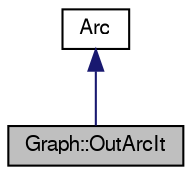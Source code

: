 digraph "Graph::OutArcIt"
{
 // LATEX_PDF_SIZE
  edge [fontname="FreeSans",fontsize="10",labelfontname="FreeSans",labelfontsize="10"];
  node [fontname="FreeSans",fontsize="10",shape=record];
  Node0 [label="Graph::OutArcIt",height=0.2,width=0.4,color="black", fillcolor="grey75", style="filled", fontcolor="black",tooltip="Iterator class for the outgoing arcs of a node."];
  Node1 -> Node0 [dir="back",color="midnightblue",fontsize="10",style="solid",fontname="FreeSans"];
  Node1 [label="Arc",height=0.2,width=0.4,color="black", fillcolor="white", style="filled",URL="$a04981.html",tooltip="The arc type of the graph."];
}
